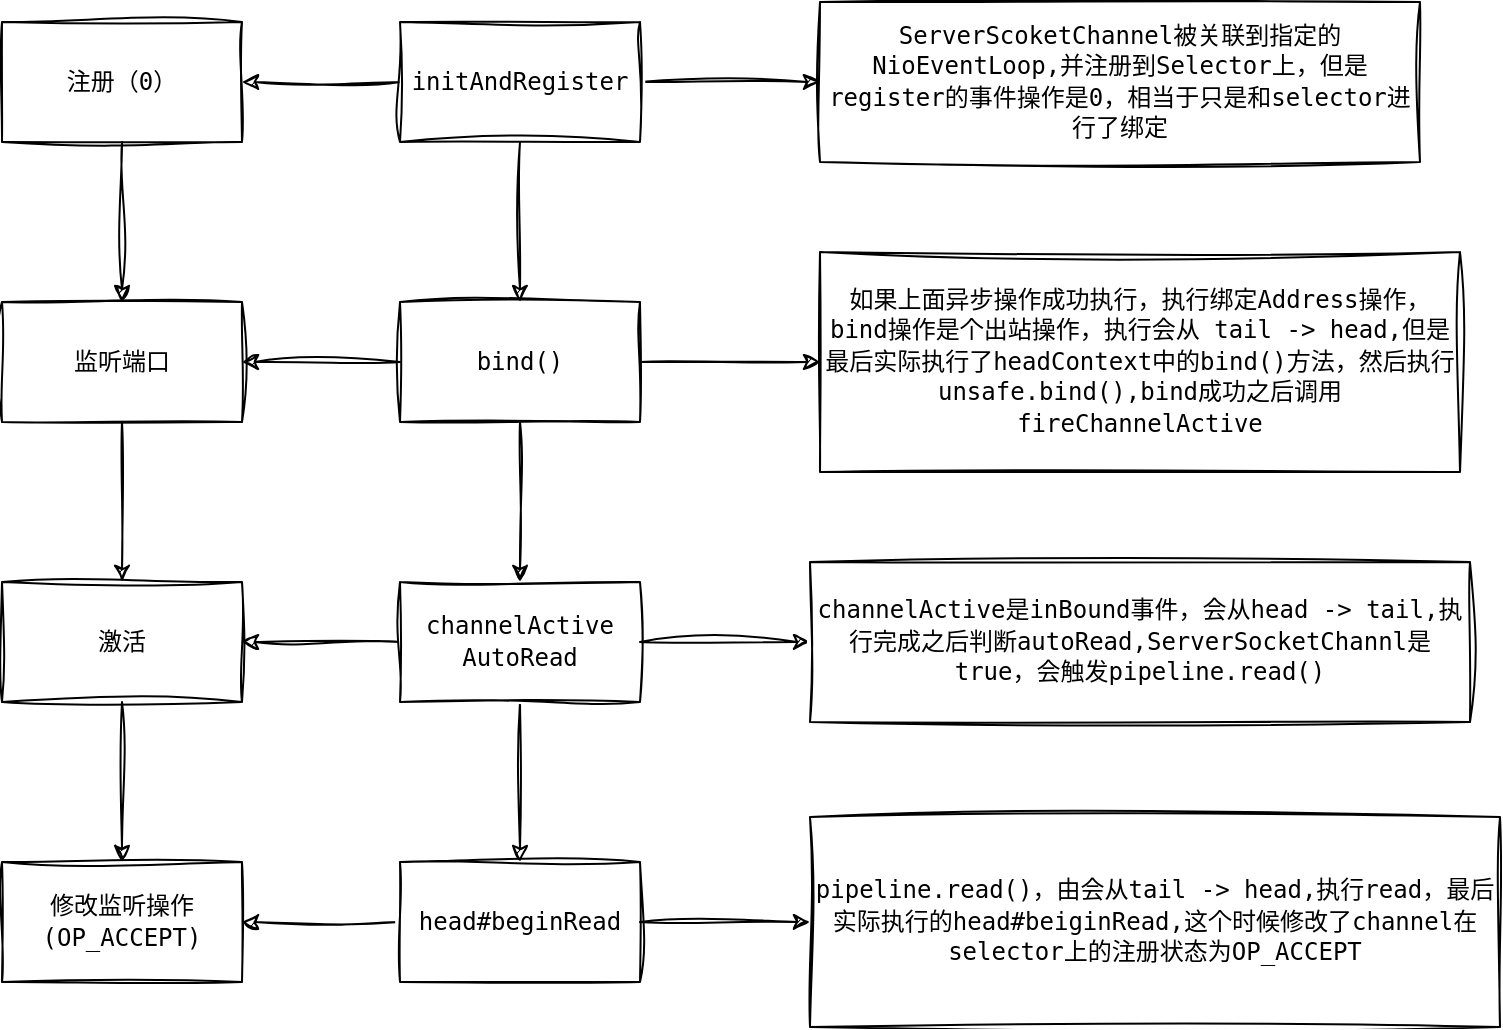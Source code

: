 <mxfile version="25.0.3">
  <diagram name="第 1 页" id="JIs7OemtiU3-u2dIrwDt">
    <mxGraphModel dx="2074" dy="1145" grid="1" gridSize="10" guides="1" tooltips="1" connect="1" arrows="1" fold="1" page="1" pageScale="1" pageWidth="827" pageHeight="1169" math="0" shadow="0">
      <root>
        <mxCell id="0" />
        <mxCell id="1" parent="0" />
        <mxCell id="71l2kjqmPDXrIYp7tOSZ-3" value="" style="edgeStyle=orthogonalEdgeStyle;rounded=0;sketch=1;hachureGap=4;jiggle=2;curveFitting=1;orthogonalLoop=1;jettySize=auto;html=1;fontFamily=Architects Daughter;fontSource=https%3A%2F%2Ffonts.googleapis.com%2Fcss%3Ffamily%3DArchitects%2BDaughter;" parent="1" source="71l2kjqmPDXrIYp7tOSZ-1" target="71l2kjqmPDXrIYp7tOSZ-2" edge="1">
          <mxGeometry relative="1" as="geometry" />
        </mxCell>
        <mxCell id="71l2kjqmPDXrIYp7tOSZ-9" value="" style="edgeStyle=orthogonalEdgeStyle;rounded=0;sketch=1;hachureGap=4;jiggle=2;curveFitting=1;orthogonalLoop=1;jettySize=auto;html=1;fontFamily=Architects Daughter;fontSource=https%3A%2F%2Ffonts.googleapis.com%2Fcss%3Ffamily%3DArchitects%2BDaughter;" parent="1" source="71l2kjqmPDXrIYp7tOSZ-1" target="71l2kjqmPDXrIYp7tOSZ-8" edge="1">
          <mxGeometry relative="1" as="geometry" />
        </mxCell>
        <mxCell id="71l2kjqmPDXrIYp7tOSZ-19" value="" style="edgeStyle=orthogonalEdgeStyle;rounded=0;sketch=1;hachureGap=4;jiggle=2;curveFitting=1;orthogonalLoop=1;jettySize=auto;html=1;fontFamily=Architects Daughter;fontSource=https%3A%2F%2Ffonts.googleapis.com%2Fcss%3Ffamily%3DArchitects%2BDaughter;" parent="1" source="71l2kjqmPDXrIYp7tOSZ-1" target="71l2kjqmPDXrIYp7tOSZ-18" edge="1">
          <mxGeometry relative="1" as="geometry" />
        </mxCell>
        <mxCell id="71l2kjqmPDXrIYp7tOSZ-1" value="&lt;font data-font-src=&quot;https://fonts.googleapis.com/css?family=Monaco%2C+monospace&quot; face=&quot;Monaco, monospace&quot;&gt;initAndRegister&lt;/font&gt;" style="rounded=0;whiteSpace=wrap;html=1;sketch=1;hachureGap=4;jiggle=2;curveFitting=1;fontFamily=Architects Daughter;fontSource=https%3A%2F%2Ffonts.googleapis.com%2Fcss%3Ffamily%3DArchitects%2BDaughter;" parent="1" vertex="1">
          <mxGeometry x="260" y="100" width="120" height="60" as="geometry" />
        </mxCell>
        <mxCell id="71l2kjqmPDXrIYp7tOSZ-5" value="" style="edgeStyle=orthogonalEdgeStyle;rounded=0;sketch=1;hachureGap=4;jiggle=2;curveFitting=1;orthogonalLoop=1;jettySize=auto;html=1;fontFamily=Architects Daughter;fontSource=https%3A%2F%2Ffonts.googleapis.com%2Fcss%3Ffamily%3DArchitects%2BDaughter;" parent="1" source="71l2kjqmPDXrIYp7tOSZ-2" target="71l2kjqmPDXrIYp7tOSZ-4" edge="1">
          <mxGeometry relative="1" as="geometry" />
        </mxCell>
        <mxCell id="71l2kjqmPDXrIYp7tOSZ-11" value="" style="edgeStyle=orthogonalEdgeStyle;rounded=0;sketch=1;hachureGap=4;jiggle=2;curveFitting=1;orthogonalLoop=1;jettySize=auto;html=1;fontFamily=Architects Daughter;fontSource=https%3A%2F%2Ffonts.googleapis.com%2Fcss%3Ffamily%3DArchitects%2BDaughter;" parent="1" source="71l2kjqmPDXrIYp7tOSZ-2" target="71l2kjqmPDXrIYp7tOSZ-10" edge="1">
          <mxGeometry relative="1" as="geometry" />
        </mxCell>
        <mxCell id="71l2kjqmPDXrIYp7tOSZ-26" style="edgeStyle=orthogonalEdgeStyle;rounded=0;sketch=1;hachureGap=4;jiggle=2;curveFitting=1;orthogonalLoop=1;jettySize=auto;html=1;entryX=1;entryY=0.5;entryDx=0;entryDy=0;fontFamily=Architects Daughter;fontSource=https%3A%2F%2Ffonts.googleapis.com%2Fcss%3Ffamily%3DArchitects%2BDaughter;" parent="1" source="71l2kjqmPDXrIYp7tOSZ-2" target="71l2kjqmPDXrIYp7tOSZ-20" edge="1">
          <mxGeometry relative="1" as="geometry" />
        </mxCell>
        <mxCell id="71l2kjqmPDXrIYp7tOSZ-2" value="&lt;font data-font-src=&quot;https://fonts.googleapis.com/css?family=Monaco%2C+monospace&quot; face=&quot;Monaco, monospace&quot;&gt;bind()&lt;/font&gt;" style="whiteSpace=wrap;html=1;fontFamily=Architects Daughter;rounded=0;sketch=1;hachureGap=4;jiggle=2;curveFitting=1;fontSource=https%3A%2F%2Ffonts.googleapis.com%2Fcss%3Ffamily%3DArchitects%2BDaughter;" parent="1" vertex="1">
          <mxGeometry x="260" y="240" width="120" height="60" as="geometry" />
        </mxCell>
        <mxCell id="71l2kjqmPDXrIYp7tOSZ-7" value="" style="edgeStyle=orthogonalEdgeStyle;rounded=0;sketch=1;hachureGap=4;jiggle=2;curveFitting=1;orthogonalLoop=1;jettySize=auto;html=1;fontFamily=Architects Daughter;fontSource=https%3A%2F%2Ffonts.googleapis.com%2Fcss%3Ffamily%3DArchitects%2BDaughter;" parent="1" source="71l2kjqmPDXrIYp7tOSZ-4" target="71l2kjqmPDXrIYp7tOSZ-6" edge="1">
          <mxGeometry relative="1" as="geometry" />
        </mxCell>
        <mxCell id="71l2kjqmPDXrIYp7tOSZ-13" value="" style="edgeStyle=orthogonalEdgeStyle;rounded=0;sketch=1;hachureGap=4;jiggle=2;curveFitting=1;orthogonalLoop=1;jettySize=auto;html=1;fontFamily=Architects Daughter;fontSource=https%3A%2F%2Ffonts.googleapis.com%2Fcss%3Ffamily%3DArchitects%2BDaughter;" parent="1" source="71l2kjqmPDXrIYp7tOSZ-4" target="71l2kjqmPDXrIYp7tOSZ-12" edge="1">
          <mxGeometry relative="1" as="geometry" />
        </mxCell>
        <mxCell id="71l2kjqmPDXrIYp7tOSZ-27" style="edgeStyle=orthogonalEdgeStyle;rounded=0;sketch=1;hachureGap=4;jiggle=2;curveFitting=1;orthogonalLoop=1;jettySize=auto;html=1;fontFamily=Architects Daughter;fontSource=https%3A%2F%2Ffonts.googleapis.com%2Fcss%3Ffamily%3DArchitects%2BDaughter;" parent="1" source="71l2kjqmPDXrIYp7tOSZ-4" target="71l2kjqmPDXrIYp7tOSZ-22" edge="1">
          <mxGeometry relative="1" as="geometry" />
        </mxCell>
        <mxCell id="71l2kjqmPDXrIYp7tOSZ-4" value="&lt;font data-font-src=&quot;https://fonts.googleapis.com/css?family=Monaco%2C+monospace&quot; face=&quot;Monaco, monospace&quot;&gt;channelActive&lt;/font&gt;&lt;div&gt;&lt;font data-font-src=&quot;https://fonts.googleapis.com/css?family=Monaco%2C+monospace&quot; face=&quot;Monaco, monospace&quot;&gt;AutoRead&lt;/font&gt;&lt;/div&gt;" style="whiteSpace=wrap;html=1;fontFamily=Architects Daughter;rounded=0;sketch=1;hachureGap=4;jiggle=2;curveFitting=1;fontSource=https%3A%2F%2Ffonts.googleapis.com%2Fcss%3Ffamily%3DArchitects%2BDaughter;" parent="1" vertex="1">
          <mxGeometry x="260" y="380" width="120" height="60" as="geometry" />
        </mxCell>
        <mxCell id="71l2kjqmPDXrIYp7tOSZ-17" value="" style="edgeStyle=orthogonalEdgeStyle;rounded=0;sketch=1;hachureGap=4;jiggle=2;curveFitting=1;orthogonalLoop=1;jettySize=auto;html=1;fontFamily=Architects Daughter;fontSource=https%3A%2F%2Ffonts.googleapis.com%2Fcss%3Ffamily%3DArchitects%2BDaughter;" parent="1" source="71l2kjqmPDXrIYp7tOSZ-6" target="71l2kjqmPDXrIYp7tOSZ-16" edge="1">
          <mxGeometry relative="1" as="geometry" />
        </mxCell>
        <mxCell id="71l2kjqmPDXrIYp7tOSZ-28" style="edgeStyle=orthogonalEdgeStyle;rounded=0;sketch=1;hachureGap=4;jiggle=2;curveFitting=1;orthogonalLoop=1;jettySize=auto;html=1;fontFamily=Architects Daughter;fontSource=https%3A%2F%2Ffonts.googleapis.com%2Fcss%3Ffamily%3DArchitects%2BDaughter;" parent="1" source="71l2kjqmPDXrIYp7tOSZ-6" target="71l2kjqmPDXrIYp7tOSZ-24" edge="1">
          <mxGeometry relative="1" as="geometry" />
        </mxCell>
        <mxCell id="71l2kjqmPDXrIYp7tOSZ-6" value="&lt;font data-font-src=&quot;https://fonts.googleapis.com/css?family=Monaco%2C+monospace&quot; face=&quot;Monaco, monospace&quot;&gt;head#beginRead&lt;/font&gt;" style="whiteSpace=wrap;html=1;fontFamily=Architects Daughter;rounded=0;sketch=1;hachureGap=4;jiggle=2;curveFitting=1;fontSource=https%3A%2F%2Ffonts.googleapis.com%2Fcss%3Ffamily%3DArchitects%2BDaughter;" parent="1" vertex="1">
          <mxGeometry x="260" y="520" width="120" height="60" as="geometry" />
        </mxCell>
        <mxCell id="71l2kjqmPDXrIYp7tOSZ-8" value="&lt;font face=&quot;Monaco, monospace&quot;&gt;ServerScoketChannel被关联到指定的NioEventLoop,并注册到Selector上，但是register的事件操作是0，相当于只是和selector进行了绑定&lt;/font&gt;" style="rounded=0;whiteSpace=wrap;html=1;sketch=1;hachureGap=4;jiggle=2;curveFitting=1;fontFamily=Architects Daughter;fontSource=https%3A%2F%2Ffonts.googleapis.com%2Fcss%3Ffamily%3DArchitects%2BDaughter;" parent="1" vertex="1">
          <mxGeometry x="470" y="90" width="300" height="80" as="geometry" />
        </mxCell>
        <mxCell id="71l2kjqmPDXrIYp7tOSZ-10" value="&lt;font face=&quot;Monaco, monospace&quot;&gt;如果上面异步操作成功执行，执行绑定Address操作，bind操作是个出站操作，执行会从 tail -&amp;gt; head,但是最后实际执行了headContext中的bind()方法，然后执行unsafe.bind(),bind成功之后调用fireChannelActive&lt;/font&gt;" style="whiteSpace=wrap;html=1;fontFamily=Architects Daughter;rounded=0;sketch=1;hachureGap=4;jiggle=2;curveFitting=1;fontSource=https%3A%2F%2Ffonts.googleapis.com%2Fcss%3Ffamily%3DArchitects%2BDaughter;" parent="1" vertex="1">
          <mxGeometry x="470" y="215" width="320" height="110" as="geometry" />
        </mxCell>
        <mxCell id="71l2kjqmPDXrIYp7tOSZ-12" value="&lt;font face=&quot;Monaco, monospace&quot;&gt;channelActive是inBound事件，会从head -&amp;gt; tail,执行完成之后判断autoRead,ServerSocketChannl是true，会触发pipeline.read()&lt;/font&gt;" style="whiteSpace=wrap;html=1;fontFamily=Architects Daughter;rounded=0;sketch=1;hachureGap=4;jiggle=2;curveFitting=1;fontSource=https%3A%2F%2Ffonts.googleapis.com%2Fcss%3Ffamily%3DArchitects%2BDaughter;" parent="1" vertex="1">
          <mxGeometry x="465" y="370" width="330" height="80" as="geometry" />
        </mxCell>
        <mxCell id="71l2kjqmPDXrIYp7tOSZ-16" value="&lt;font face=&quot;Monaco, monospace&quot;&gt;pipeline.read()，由会从tail -&amp;gt; head,执行read，最后实际执行的head#beiginRead,这个时候修改了channel在selector上的注册状态为OP_ACCEPT&lt;/font&gt;" style="whiteSpace=wrap;html=1;fontFamily=Architects Daughter;rounded=0;sketch=1;hachureGap=4;jiggle=2;curveFitting=1;fontSource=https%3A%2F%2Ffonts.googleapis.com%2Fcss%3Ffamily%3DArchitects%2BDaughter;" parent="1" vertex="1">
          <mxGeometry x="465" y="497.5" width="345" height="105" as="geometry" />
        </mxCell>
        <mxCell id="71l2kjqmPDXrIYp7tOSZ-21" value="" style="edgeStyle=orthogonalEdgeStyle;rounded=0;sketch=1;hachureGap=4;jiggle=2;curveFitting=1;orthogonalLoop=1;jettySize=auto;html=1;fontFamily=Architects Daughter;fontSource=https%3A%2F%2Ffonts.googleapis.com%2Fcss%3Ffamily%3DArchitects%2BDaughter;" parent="1" source="71l2kjqmPDXrIYp7tOSZ-18" target="71l2kjqmPDXrIYp7tOSZ-20" edge="1">
          <mxGeometry relative="1" as="geometry" />
        </mxCell>
        <mxCell id="71l2kjqmPDXrIYp7tOSZ-18" value="&lt;font face=&quot;Monaco, monospace&quot;&gt;注册（0）&lt;/font&gt;" style="rounded=0;whiteSpace=wrap;html=1;sketch=1;hachureGap=4;jiggle=2;curveFitting=1;fontFamily=Architects Daughter;fontSource=https%3A%2F%2Ffonts.googleapis.com%2Fcss%3Ffamily%3DArchitects%2BDaughter;" parent="1" vertex="1">
          <mxGeometry x="61" y="100" width="120" height="60" as="geometry" />
        </mxCell>
        <mxCell id="71l2kjqmPDXrIYp7tOSZ-23" value="" style="edgeStyle=orthogonalEdgeStyle;rounded=0;sketch=1;hachureGap=4;jiggle=2;curveFitting=1;orthogonalLoop=1;jettySize=auto;html=1;fontFamily=Architects Daughter;fontSource=https%3A%2F%2Ffonts.googleapis.com%2Fcss%3Ffamily%3DArchitects%2BDaughter;" parent="1" source="71l2kjqmPDXrIYp7tOSZ-20" target="71l2kjqmPDXrIYp7tOSZ-22" edge="1">
          <mxGeometry relative="1" as="geometry" />
        </mxCell>
        <mxCell id="71l2kjqmPDXrIYp7tOSZ-20" value="&lt;font face=&quot;Monaco, monospace&quot;&gt;监听端口&lt;/font&gt;" style="rounded=0;whiteSpace=wrap;html=1;sketch=1;hachureGap=4;jiggle=2;curveFitting=1;fontFamily=Architects Daughter;fontSource=https%3A%2F%2Ffonts.googleapis.com%2Fcss%3Ffamily%3DArchitects%2BDaughter;" parent="1" vertex="1">
          <mxGeometry x="61" y="240" width="120" height="60" as="geometry" />
        </mxCell>
        <mxCell id="71l2kjqmPDXrIYp7tOSZ-25" value="" style="edgeStyle=orthogonalEdgeStyle;rounded=0;sketch=1;hachureGap=4;jiggle=2;curveFitting=1;orthogonalLoop=1;jettySize=auto;html=1;fontFamily=Architects Daughter;fontSource=https%3A%2F%2Ffonts.googleapis.com%2Fcss%3Ffamily%3DArchitects%2BDaughter;" parent="1" source="71l2kjqmPDXrIYp7tOSZ-22" target="71l2kjqmPDXrIYp7tOSZ-24" edge="1">
          <mxGeometry relative="1" as="geometry" />
        </mxCell>
        <mxCell id="71l2kjqmPDXrIYp7tOSZ-22" value="&lt;font face=&quot;Monaco, monospace&quot;&gt;激活&lt;/font&gt;" style="rounded=0;whiteSpace=wrap;html=1;sketch=1;hachureGap=4;jiggle=2;curveFitting=1;fontFamily=Architects Daughter;fontSource=https%3A%2F%2Ffonts.googleapis.com%2Fcss%3Ffamily%3DArchitects%2BDaughter;" parent="1" vertex="1">
          <mxGeometry x="61" y="380" width="120" height="60" as="geometry" />
        </mxCell>
        <mxCell id="71l2kjqmPDXrIYp7tOSZ-24" value="&lt;font face=&quot;Monaco, monospace&quot;&gt;修改监听操作(OP_ACCEPT)&lt;/font&gt;" style="rounded=0;whiteSpace=wrap;html=1;sketch=1;hachureGap=4;jiggle=2;curveFitting=1;fontFamily=Architects Daughter;fontSource=https%3A%2F%2Ffonts.googleapis.com%2Fcss%3Ffamily%3DArchitects%2BDaughter;" parent="1" vertex="1">
          <mxGeometry x="61" y="520" width="120" height="60" as="geometry" />
        </mxCell>
      </root>
    </mxGraphModel>
  </diagram>
</mxfile>
